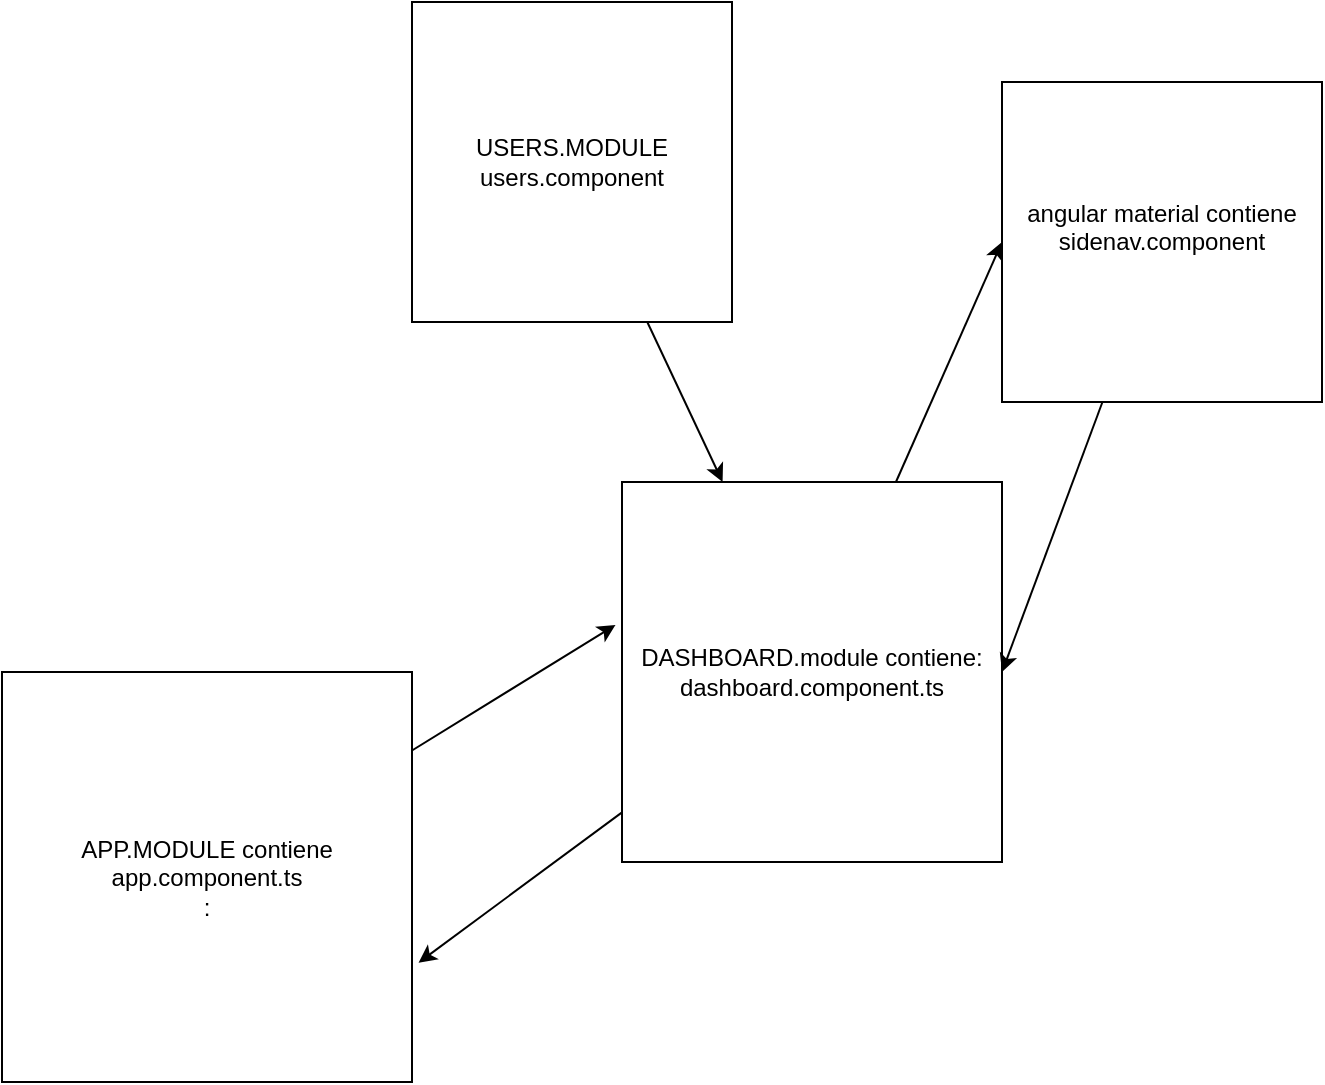 <mxfile>
    <diagram id="8K8QTpgWJgGDTqaeffjw" name="Page-1">
        <mxGraphModel dx="693" dy="372" grid="1" gridSize="10" guides="1" tooltips="1" connect="1" arrows="1" fold="1" page="1" pageScale="1" pageWidth="850" pageHeight="1100" math="0" shadow="0">
            <root>
                <mxCell id="0"/>
                <mxCell id="1" parent="0"/>
                <mxCell id="5" style="edgeStyle=none;html=1;entryX=-0.017;entryY=0.376;entryDx=0;entryDy=0;entryPerimeter=0;" parent="1" source="2" target="3" edge="1">
                    <mxGeometry relative="1" as="geometry"/>
                </mxCell>
                <mxCell id="2" value="APP.MODULE contiene app.component.ts&lt;br&gt;:" style="whiteSpace=wrap;html=1;aspect=fixed;" parent="1" vertex="1">
                    <mxGeometry x="130" y="345" width="205" height="205" as="geometry"/>
                </mxCell>
                <mxCell id="4" style="edgeStyle=none;html=1;entryX=1.016;entryY=0.709;entryDx=0;entryDy=0;entryPerimeter=0;" parent="1" source="3" target="2" edge="1">
                    <mxGeometry relative="1" as="geometry"/>
                </mxCell>
                <mxCell id="7" style="edgeStyle=none;html=1;entryX=0;entryY=0.5;entryDx=0;entryDy=0;" parent="1" source="3" target="6" edge="1">
                    <mxGeometry relative="1" as="geometry"/>
                </mxCell>
                <mxCell id="3" value="DASHBOARD.module contiene: dashboard.component.ts" style="whiteSpace=wrap;html=1;aspect=fixed;" parent="1" vertex="1">
                    <mxGeometry x="440" y="250" width="190" height="190" as="geometry"/>
                </mxCell>
                <mxCell id="8" style="edgeStyle=none;html=1;entryX=1;entryY=0.5;entryDx=0;entryDy=0;" parent="1" source="6" target="3" edge="1">
                    <mxGeometry relative="1" as="geometry"/>
                </mxCell>
                <mxCell id="6" value="angular material contiene sidenav.component&lt;br&gt;&lt;br&gt;" style="whiteSpace=wrap;html=1;aspect=fixed;" parent="1" vertex="1">
                    <mxGeometry x="630" y="50" width="160" height="160" as="geometry"/>
                </mxCell>
                <mxCell id="10" value="" style="edgeStyle=none;html=1;" edge="1" parent="1" source="9" target="3">
                    <mxGeometry relative="1" as="geometry"/>
                </mxCell>
                <mxCell id="9" value="USERS.MODULE users.component&lt;br&gt;" style="whiteSpace=wrap;html=1;aspect=fixed;" vertex="1" parent="1">
                    <mxGeometry x="335" y="10" width="160" height="160" as="geometry"/>
                </mxCell>
            </root>
        </mxGraphModel>
    </diagram>
</mxfile>